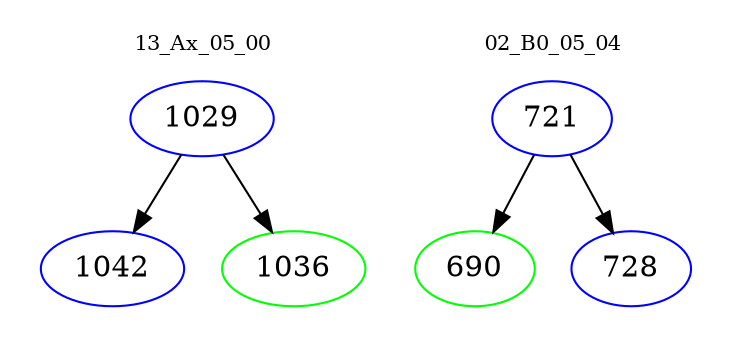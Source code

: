 digraph{
subgraph cluster_0 {
color = white
label = "13_Ax_05_00";
fontsize=10;
T0_1029 [label="1029", color="blue"]
T0_1029 -> T0_1042 [color="black"]
T0_1042 [label="1042", color="blue"]
T0_1029 -> T0_1036 [color="black"]
T0_1036 [label="1036", color="green"]
}
subgraph cluster_1 {
color = white
label = "02_B0_05_04";
fontsize=10;
T1_721 [label="721", color="blue"]
T1_721 -> T1_690 [color="black"]
T1_690 [label="690", color="green"]
T1_721 -> T1_728 [color="black"]
T1_728 [label="728", color="blue"]
}
}
